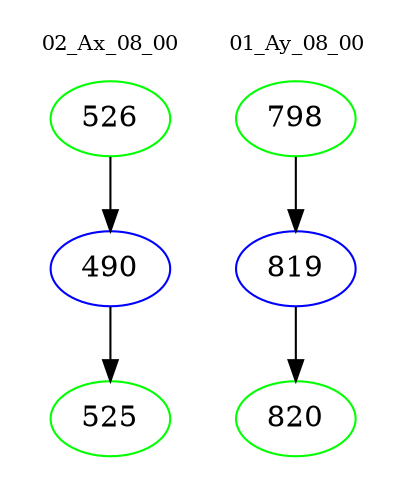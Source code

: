 digraph{
subgraph cluster_0 {
color = white
label = "02_Ax_08_00";
fontsize=10;
T0_526 [label="526", color="green"]
T0_526 -> T0_490 [color="black"]
T0_490 [label="490", color="blue"]
T0_490 -> T0_525 [color="black"]
T0_525 [label="525", color="green"]
}
subgraph cluster_1 {
color = white
label = "01_Ay_08_00";
fontsize=10;
T1_798 [label="798", color="green"]
T1_798 -> T1_819 [color="black"]
T1_819 [label="819", color="blue"]
T1_819 -> T1_820 [color="black"]
T1_820 [label="820", color="green"]
}
}
